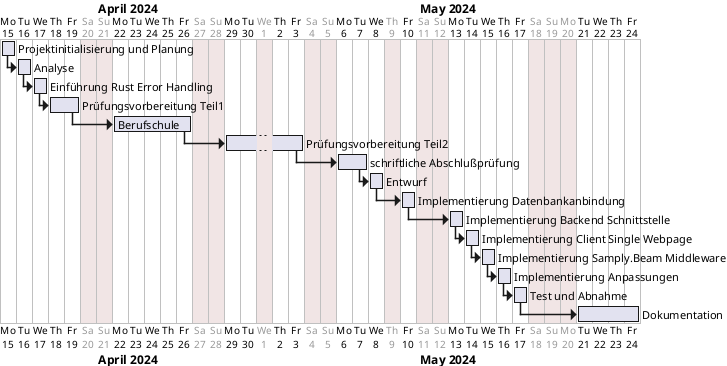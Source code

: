 @startgantt

Project starts 2024-04-15 
saturday are closed 
sunday are closed 
2024/05/01 is closed
2024/05/09 is closed
2024/05/20 is closed

[Projektinitialisierung und Planung] requires 1 days
then [Analyse] requires 1 days
then [Einführung Rust Error Handling] requires 1 days
then [Prüfungsvorbereitung Teil1] requires 2 days
then [Berufschule] requires 5 days
then [Prüfungsvorbereitung Teil2] requires 4 days
then [schriftliche Abschlußprüfung] requires 2 days
then [Entwurf] requires 1 days
then [Implementierung Datenbankanbindung] requires 1 days
then [Implementierung Backend Schnittstelle] requires 1 days
then [Implementierung Client Single Webpage] requires 1 days
then [Implementierung Samply.Beam Middleware] requires 1 days
then [Implementierung Anpassungen] requires 1 days
then [Test und Abnahme]  requires 1 days
then [Dokumentation] requires 4 days
@endgantt